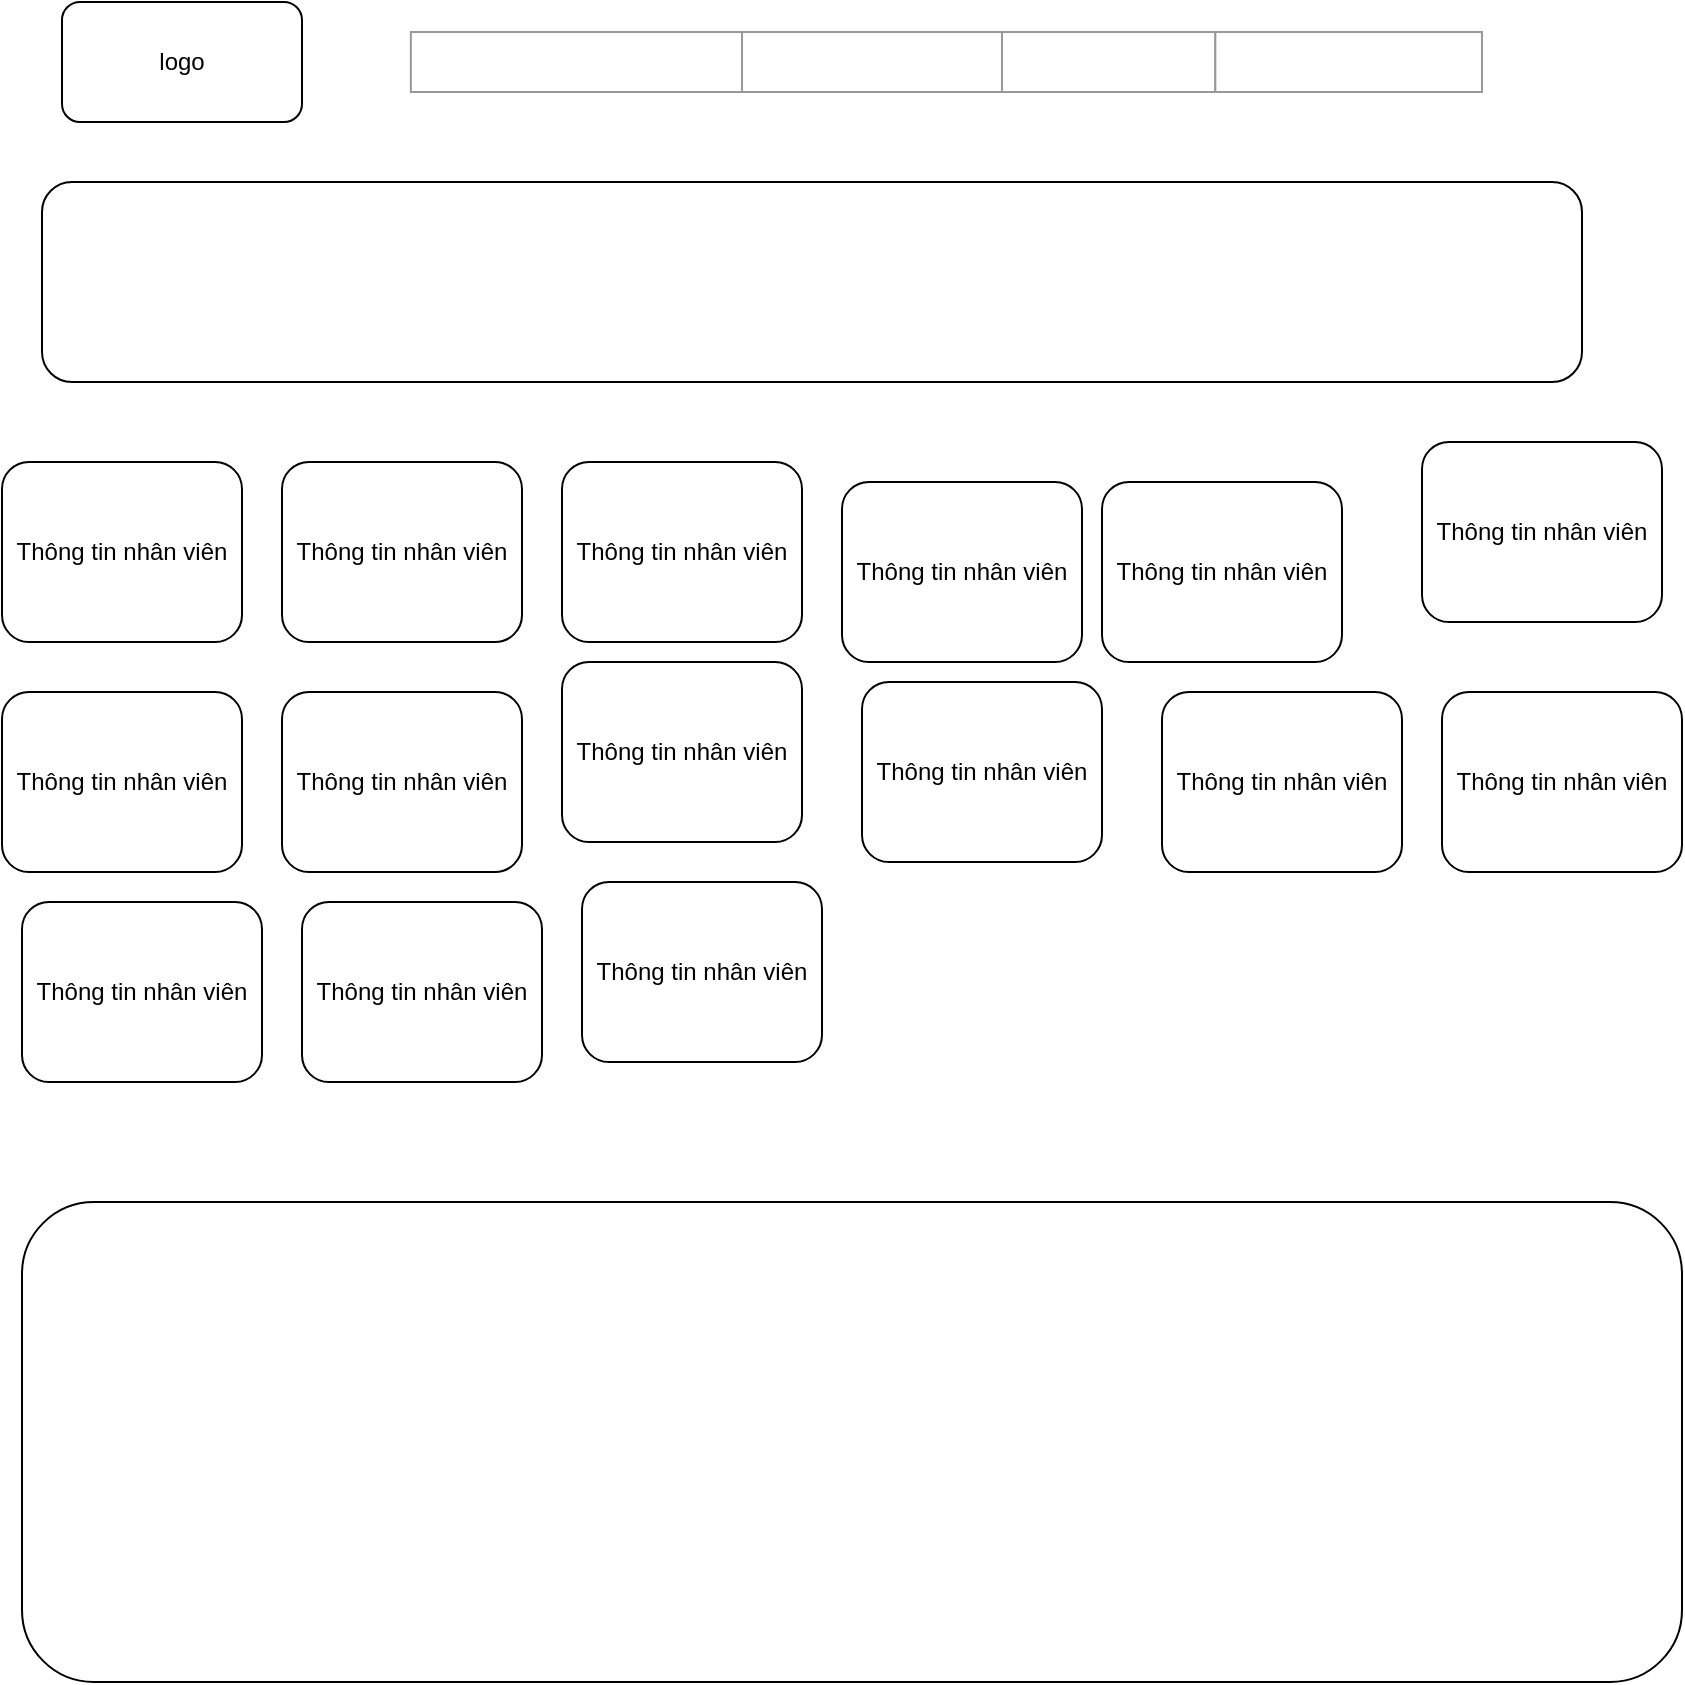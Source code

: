 <mxfile>
    <diagram id="xrSKD4pblDtSTNLvikoF" name="Page-1">
        <mxGraphModel dx="884" dy="533" grid="1" gridSize="10" guides="1" tooltips="1" connect="1" arrows="1" fold="1" page="1" pageScale="1" pageWidth="850" pageHeight="1100" math="0" shadow="0">
            <root>
                <mxCell id="0"/>
                <mxCell id="1" parent="0"/>
                <mxCell id="2" value="logo" style="rounded=1;whiteSpace=wrap;html=1;" vertex="1" parent="1">
                    <mxGeometry x="30" y="160" width="120" height="60" as="geometry"/>
                </mxCell>
                <mxCell id="3" value="Thông tin nhân viên" style="rounded=1;whiteSpace=wrap;html=1;" vertex="1" parent="1">
                    <mxGeometry y="390" width="120" height="90" as="geometry"/>
                </mxCell>
                <mxCell id="14" value="Thông tin nhân viên" style="rounded=1;whiteSpace=wrap;html=1;" vertex="1" parent="1">
                    <mxGeometry x="140" y="390" width="120" height="90" as="geometry"/>
                </mxCell>
                <mxCell id="15" value="Thông tin nhân viên" style="rounded=1;whiteSpace=wrap;html=1;" vertex="1" parent="1">
                    <mxGeometry x="280" y="390" width="120" height="90" as="geometry"/>
                </mxCell>
                <mxCell id="16" value="Thông tin nhân viên" style="rounded=1;whiteSpace=wrap;html=1;" vertex="1" parent="1">
                    <mxGeometry x="420" y="400" width="120" height="90" as="geometry"/>
                </mxCell>
                <mxCell id="17" value="Thông tin nhân viên" style="rounded=1;whiteSpace=wrap;html=1;" vertex="1" parent="1">
                    <mxGeometry x="550" y="400" width="120" height="90" as="geometry"/>
                </mxCell>
                <mxCell id="18" value="Thông tin nhân viên" style="rounded=1;whiteSpace=wrap;html=1;" vertex="1" parent="1">
                    <mxGeometry x="710" y="380" width="120" height="90" as="geometry"/>
                </mxCell>
                <mxCell id="19" value="Thông tin nhân viên" style="rounded=1;whiteSpace=wrap;html=1;" vertex="1" parent="1">
                    <mxGeometry y="505" width="120" height="90" as="geometry"/>
                </mxCell>
                <mxCell id="20" value="Thông tin nhân viên" style="rounded=1;whiteSpace=wrap;html=1;" vertex="1" parent="1">
                    <mxGeometry x="140" y="505" width="120" height="90" as="geometry"/>
                </mxCell>
                <mxCell id="21" value="Thông tin nhân viên" style="rounded=1;whiteSpace=wrap;html=1;" vertex="1" parent="1">
                    <mxGeometry x="280" y="490" width="120" height="90" as="geometry"/>
                </mxCell>
                <mxCell id="22" value="Thông tin nhân viên" style="rounded=1;whiteSpace=wrap;html=1;" vertex="1" parent="1">
                    <mxGeometry x="430" y="500" width="120" height="90" as="geometry"/>
                </mxCell>
                <mxCell id="23" value="Thông tin nhân viên" style="rounded=1;whiteSpace=wrap;html=1;" vertex="1" parent="1">
                    <mxGeometry x="580" y="505" width="120" height="90" as="geometry"/>
                </mxCell>
                <mxCell id="24" value="Thông tin nhân viên" style="rounded=1;whiteSpace=wrap;html=1;" vertex="1" parent="1">
                    <mxGeometry x="720" y="505" width="120" height="90" as="geometry"/>
                </mxCell>
                <mxCell id="28" value="Thông tin nhân viên" style="rounded=1;whiteSpace=wrap;html=1;" vertex="1" parent="1">
                    <mxGeometry x="10" y="610" width="120" height="90" as="geometry"/>
                </mxCell>
                <mxCell id="29" value="Thông tin nhân viên" style="rounded=1;whiteSpace=wrap;html=1;" vertex="1" parent="1">
                    <mxGeometry x="150" y="610" width="120" height="90" as="geometry"/>
                </mxCell>
                <mxCell id="30" value="Thông tin nhân viên" style="rounded=1;whiteSpace=wrap;html=1;" vertex="1" parent="1">
                    <mxGeometry x="290" y="600" width="120" height="90" as="geometry"/>
                </mxCell>
                <mxCell id="31" value="" style="strokeWidth=1;shadow=0;dashed=0;align=center;html=1;shape=mxgraph.mockup.forms.rrect;rSize=0;strokeColor=#999999;fontColor=#FFFFFF;" vertex="1" parent="1">
                    <mxGeometry x="240" y="175" width="500" height="30" as="geometry"/>
                </mxCell>
                <mxCell id="34" value="&amp;nbsp;nhân viên" style="strokeColor=inherit;fillColor=inherit;gradientColor=inherit;strokeWidth=1;shadow=0;dashed=0;align=center;html=1;shape=mxgraph.mockup.forms.rrect;rSize=0;fontSize=17;fontColor=#FFFFFF;" vertex="1" parent="31">
                    <mxGeometry x="-35.568" width="168.592" height="30" as="geometry"/>
                </mxCell>
                <mxCell id="35" value="Phòng ban&lt;span style=&quot;white-space: pre&quot;&gt;&#9;&lt;/span&gt;" style="strokeColor=inherit;fillColor=inherit;gradientColor=inherit;strokeWidth=1;shadow=0;dashed=0;align=center;html=1;shape=mxgraph.mockup.forms.rrect;rSize=0;fontSize=17;fontColor=#FFFFFF;" vertex="1" parent="31">
                    <mxGeometry x="130" width="163.34" height="30" as="geometry"/>
                </mxCell>
                <mxCell id="36" value="Bảng lương" style="strokeColor=inherit;fillColor=inherit;gradientColor=inherit;strokeWidth=1;shadow=0;dashed=0;align=center;html=1;shape=mxgraph.mockup.forms.rrect;rSize=0;fontSize=17;fontColor=#FFFFFF;" vertex="1" parent="31">
                    <mxGeometry x="260" width="106.67" height="30" as="geometry"/>
                </mxCell>
                <mxCell id="37" value="Search" style="strokeColor=inherit;fillColor=inherit;gradientColor=inherit;strokeWidth=1;shadow=0;dashed=0;align=center;html=1;shape=mxgraph.mockup.forms.rrect;rSize=0;fontSize=17;fontColor=#FFFFFF;" vertex="1" parent="31">
                    <mxGeometry x="366.67" width="133.33" height="30" as="geometry"/>
                </mxCell>
                <mxCell id="44" value="&lt;font style=&quot;font-size: 61px&quot;&gt;Footer&lt;/font&gt;" style="rounded=1;whiteSpace=wrap;html=1;fontColor=#FFFFFF;" vertex="1" parent="1">
                    <mxGeometry x="10" y="760" width="830" height="240" as="geometry"/>
                </mxCell>
                <mxCell id="jx30DOzyCBDGuHyTREh_-45" value="&lt;font style=&quot;font-size: 32px&quot;&gt;ứng dụng quản lý nhân sự v 1.0&lt;/font&gt;" style="rounded=1;whiteSpace=wrap;html=1;fontSize=61;fontColor=#FFFFFF;" vertex="1" parent="1">
                    <mxGeometry x="20" y="250" width="770" height="100" as="geometry"/>
                </mxCell>
            </root>
        </mxGraphModel>
    </diagram>
    <diagram id="xZlqeCVgIDLxAAvVRLTq" name="Page-2">
        <mxGraphModel dx="884" dy="533" grid="1" gridSize="10" guides="1" tooltips="1" connect="1" arrows="1" fold="1" page="1" pageScale="1" pageWidth="850" pageHeight="1100" math="0" shadow="0">
            <root>
                <mxCell id="zhJwpOfVnERLj-FTUr_P-0"/>
                <mxCell id="zhJwpOfVnERLj-FTUr_P-1" parent="zhJwpOfVnERLj-FTUr_P-0"/>
                <mxCell id="JBhKuQc_ZCQcYCDoLCX9-0" value="logo" style="rounded=1;whiteSpace=wrap;html=1;" vertex="1" parent="zhJwpOfVnERLj-FTUr_P-1">
                    <mxGeometry x="30" y="160" width="120" height="60" as="geometry"/>
                </mxCell>
                <mxCell id="JBhKuQc_ZCQcYCDoLCX9-1" value="" style="strokeWidth=1;shadow=0;dashed=0;align=center;html=1;shape=mxgraph.mockup.forms.rrect;rSize=0;strokeColor=#999999;fontColor=#FFFFFF;" vertex="1" parent="zhJwpOfVnERLj-FTUr_P-1">
                    <mxGeometry x="240" y="175" width="500" height="30" as="geometry"/>
                </mxCell>
                <mxCell id="JBhKuQc_ZCQcYCDoLCX9-2" value="&amp;nbsp;nhân viên" style="strokeColor=inherit;fillColor=inherit;gradientColor=inherit;strokeWidth=1;shadow=0;dashed=0;align=center;html=1;shape=mxgraph.mockup.forms.rrect;rSize=0;fontSize=17;fontColor=#FFFFFF;" vertex="1" parent="JBhKuQc_ZCQcYCDoLCX9-1">
                    <mxGeometry x="-35.568" width="168.592" height="30" as="geometry"/>
                </mxCell>
                <mxCell id="JBhKuQc_ZCQcYCDoLCX9-3" value="Phòng ban&lt;span style=&quot;white-space: pre&quot;&gt;&#9;&lt;/span&gt;" style="strokeColor=inherit;fillColor=inherit;gradientColor=inherit;strokeWidth=1;shadow=0;dashed=0;align=center;html=1;shape=mxgraph.mockup.forms.rrect;rSize=0;fontSize=17;fontColor=#FFFFFF;" vertex="1" parent="JBhKuQc_ZCQcYCDoLCX9-1">
                    <mxGeometry x="130" width="163.34" height="30" as="geometry"/>
                </mxCell>
                <mxCell id="JBhKuQc_ZCQcYCDoLCX9-4" value="Bảng lương" style="strokeColor=inherit;fillColor=inherit;gradientColor=inherit;strokeWidth=1;shadow=0;dashed=0;align=center;html=1;shape=mxgraph.mockup.forms.rrect;rSize=0;fontSize=17;fontColor=#FFFFFF;" vertex="1" parent="JBhKuQc_ZCQcYCDoLCX9-1">
                    <mxGeometry x="260" width="106.67" height="30" as="geometry"/>
                </mxCell>
                <mxCell id="JBhKuQc_ZCQcYCDoLCX9-5" value="Search" style="strokeColor=inherit;fillColor=inherit;gradientColor=inherit;strokeWidth=1;shadow=0;dashed=0;align=center;html=1;shape=mxgraph.mockup.forms.rrect;rSize=0;fontSize=17;fontColor=#FFFFFF;" vertex="1" parent="JBhKuQc_ZCQcYCDoLCX9-1">
                    <mxGeometry x="366.67" width="133.33" height="30" as="geometry"/>
                </mxCell>
                <mxCell id="LADiUqrZlfsCnjszALta-0" value="&lt;font style=&quot;font-size: 61px&quot;&gt;Footer&lt;/font&gt;" style="rounded=1;whiteSpace=wrap;html=1;fontColor=#FFFFFF;" vertex="1" parent="zhJwpOfVnERLj-FTUr_P-1">
                    <mxGeometry x="30" y="760" width="810" height="240" as="geometry"/>
                </mxCell>
                <mxCell id="v8rDXYqr5k51gSlupI5j-0" value="phòng ban" style="rounded=1;whiteSpace=wrap;html=1;" vertex="1" parent="zhJwpOfVnERLj-FTUr_P-1">
                    <mxGeometry x="120" y="380" width="120" height="90" as="geometry"/>
                </mxCell>
                <mxCell id="v8rDXYqr5k51gSlupI5j-1" value="phòng ban" style="rounded=1;whiteSpace=wrap;html=1;" vertex="1" parent="zhJwpOfVnERLj-FTUr_P-1">
                    <mxGeometry x="390" y="380" width="120" height="90" as="geometry"/>
                </mxCell>
                <mxCell id="v8rDXYqr5k51gSlupI5j-2" value="phòng ban" style="rounded=1;whiteSpace=wrap;html=1;" vertex="1" parent="zhJwpOfVnERLj-FTUr_P-1">
                    <mxGeometry x="640" y="360" width="120" height="90" as="geometry"/>
                </mxCell>
                <mxCell id="v8rDXYqr5k51gSlupI5j-3" value="phòng ban" style="rounded=1;whiteSpace=wrap;html=1;" vertex="1" parent="zhJwpOfVnERLj-FTUr_P-1">
                    <mxGeometry x="110" y="510" width="120" height="90" as="geometry"/>
                </mxCell>
                <mxCell id="v8rDXYqr5k51gSlupI5j-4" value="phòng ban" style="rounded=1;whiteSpace=wrap;html=1;" vertex="1" parent="zhJwpOfVnERLj-FTUr_P-1">
                    <mxGeometry x="390" y="510" width="120" height="90" as="geometry"/>
                </mxCell>
                <mxCell id="v8rDXYqr5k51gSlupI5j-5" value="phòng ban" style="rounded=1;whiteSpace=wrap;html=1;" vertex="1" parent="zhJwpOfVnERLj-FTUr_P-1">
                    <mxGeometry x="640" y="505" width="120" height="90" as="geometry"/>
                </mxCell>
                <mxCell id="tUgV2vyYr7yUejmOpSwS-0" value="&lt;font style=&quot;font-size: 32px&quot;&gt;ứng dụng quản lý nhân sự v 1.0&lt;/font&gt;" style="rounded=1;whiteSpace=wrap;html=1;fontSize=61;fontColor=#FFFFFF;" vertex="1" parent="zhJwpOfVnERLj-FTUr_P-1">
                    <mxGeometry x="20" y="250" width="770" height="100" as="geometry"/>
                </mxCell>
            </root>
        </mxGraphModel>
    </diagram>
    <diagram id="3d4XCFLpi4u9kOAvk1s-" name="Page-3">
        <mxGraphModel dx="884" dy="533" grid="1" gridSize="10" guides="1" tooltips="1" connect="1" arrows="1" fold="1" page="1" pageScale="1" pageWidth="850" pageHeight="1100" math="0" shadow="0">
            <root>
                <mxCell id="IO4w3mI0YF8K2VRyWOKd-0"/>
                <mxCell id="IO4w3mI0YF8K2VRyWOKd-1" parent="IO4w3mI0YF8K2VRyWOKd-0"/>
                <mxCell id="7HwdLnJLoZGNdSvbk9CM-0" value="logo" style="rounded=1;whiteSpace=wrap;html=1;" vertex="1" parent="IO4w3mI0YF8K2VRyWOKd-1">
                    <mxGeometry x="30" y="160" width="120" height="60" as="geometry"/>
                </mxCell>
                <mxCell id="7HwdLnJLoZGNdSvbk9CM-1" value="" style="strokeWidth=1;shadow=0;dashed=0;align=center;html=1;shape=mxgraph.mockup.forms.rrect;rSize=0;strokeColor=#999999;fontColor=#FFFFFF;" vertex="1" parent="IO4w3mI0YF8K2VRyWOKd-1">
                    <mxGeometry x="240" y="175" width="500" height="30" as="geometry"/>
                </mxCell>
                <mxCell id="7HwdLnJLoZGNdSvbk9CM-2" value="&amp;nbsp;nhân viên" style="strokeColor=inherit;fillColor=inherit;gradientColor=inherit;strokeWidth=1;shadow=0;dashed=0;align=center;html=1;shape=mxgraph.mockup.forms.rrect;rSize=0;fontSize=17;fontColor=#FFFFFF;" vertex="1" parent="7HwdLnJLoZGNdSvbk9CM-1">
                    <mxGeometry x="-35.568" width="168.592" height="30" as="geometry"/>
                </mxCell>
                <mxCell id="7HwdLnJLoZGNdSvbk9CM-3" value="Phòng ban&lt;span style=&quot;white-space: pre&quot;&gt;&#9;&lt;/span&gt;" style="strokeColor=inherit;fillColor=inherit;gradientColor=inherit;strokeWidth=1;shadow=0;dashed=0;align=center;html=1;shape=mxgraph.mockup.forms.rrect;rSize=0;fontSize=17;fontColor=#FFFFFF;" vertex="1" parent="7HwdLnJLoZGNdSvbk9CM-1">
                    <mxGeometry x="130" width="163.34" height="30" as="geometry"/>
                </mxCell>
                <mxCell id="7HwdLnJLoZGNdSvbk9CM-4" value="Bảng lương" style="strokeColor=inherit;fillColor=inherit;gradientColor=inherit;strokeWidth=1;shadow=0;dashed=0;align=center;html=1;shape=mxgraph.mockup.forms.rrect;rSize=0;fontSize=17;fontColor=#FFFFFF;" vertex="1" parent="7HwdLnJLoZGNdSvbk9CM-1">
                    <mxGeometry x="260" width="106.67" height="30" as="geometry"/>
                </mxCell>
                <mxCell id="7HwdLnJLoZGNdSvbk9CM-5" value="Search" style="strokeColor=inherit;fillColor=inherit;gradientColor=inherit;strokeWidth=1;shadow=0;dashed=0;align=center;html=1;shape=mxgraph.mockup.forms.rrect;rSize=0;fontSize=17;fontColor=#FFFFFF;" vertex="1" parent="7HwdLnJLoZGNdSvbk9CM-1">
                    <mxGeometry x="366.67" width="133.33" height="30" as="geometry"/>
                </mxCell>
                <mxCell id="7HwdLnJLoZGNdSvbk9CM-6" value="&lt;font style=&quot;font-size: 61px&quot;&gt;Footer&lt;/font&gt;" style="rounded=1;whiteSpace=wrap;html=1;fontColor=#FFFFFF;" vertex="1" parent="IO4w3mI0YF8K2VRyWOKd-1">
                    <mxGeometry x="20" y="760" width="820" height="240" as="geometry"/>
                </mxCell>
                <mxCell id="7HwdLnJLoZGNdSvbk9CM-7" value="&lt;font style=&quot;font-size: 32px&quot;&gt;ứng dụng quản lý nhân sự v 1.0&lt;/font&gt;" style="rounded=1;whiteSpace=wrap;html=1;fontSize=61;fontColor=#FFFFFF;" vertex="1" parent="IO4w3mI0YF8K2VRyWOKd-1">
                    <mxGeometry x="20" y="250" width="770" height="100" as="geometry"/>
                </mxCell>
                <mxCell id="7HwdLnJLoZGNdSvbk9CM-8" value="thông tin lương nhân viên" style="rounded=0;whiteSpace=wrap;html=1;fontSize=12;fontColor=#FFFFFF;" vertex="1" parent="IO4w3mI0YF8K2VRyWOKd-1">
                    <mxGeometry x="110" y="430" width="120" height="60" as="geometry"/>
                </mxCell>
                <mxCell id="7HwdLnJLoZGNdSvbk9CM-13" value="thông tin lương nhân viên" style="rounded=0;whiteSpace=wrap;html=1;fontSize=12;fontColor=#FFFFFF;" vertex="1" parent="IO4w3mI0YF8K2VRyWOKd-1">
                    <mxGeometry x="290" y="430" width="120" height="60" as="geometry"/>
                </mxCell>
                <mxCell id="7HwdLnJLoZGNdSvbk9CM-14" value="thông tin lương nhân viên" style="rounded=0;whiteSpace=wrap;html=1;fontSize=12;fontColor=#FFFFFF;" vertex="1" parent="IO4w3mI0YF8K2VRyWOKd-1">
                    <mxGeometry x="550" y="430" width="120" height="60" as="geometry"/>
                </mxCell>
                <mxCell id="7HwdLnJLoZGNdSvbk9CM-15" value="thông tin lương nhân viên" style="rounded=0;whiteSpace=wrap;html=1;fontSize=12;fontColor=#FFFFFF;" vertex="1" parent="IO4w3mI0YF8K2VRyWOKd-1">
                    <mxGeometry x="560" y="520" width="120" height="60" as="geometry"/>
                </mxCell>
                <mxCell id="7HwdLnJLoZGNdSvbk9CM-16" value="thông tin lương nhân viên" style="rounded=0;whiteSpace=wrap;html=1;fontSize=12;fontColor=#FFFFFF;" vertex="1" parent="IO4w3mI0YF8K2VRyWOKd-1">
                    <mxGeometry x="290" y="510" width="120" height="60" as="geometry"/>
                </mxCell>
                <mxCell id="7HwdLnJLoZGNdSvbk9CM-17" value="thông tin lương nhân viên" style="rounded=0;whiteSpace=wrap;html=1;fontSize=12;fontColor=#FFFFFF;" vertex="1" parent="IO4w3mI0YF8K2VRyWOKd-1">
                    <mxGeometry x="100" y="550" width="120" height="60" as="geometry"/>
                </mxCell>
                <mxCell id="7HwdLnJLoZGNdSvbk9CM-18" value="thông tin lương nhân viên" style="rounded=0;whiteSpace=wrap;html=1;fontSize=12;fontColor=#FFFFFF;" vertex="1" parent="IO4w3mI0YF8K2VRyWOKd-1">
                    <mxGeometry x="300" y="610" width="120" height="60" as="geometry"/>
                </mxCell>
                <mxCell id="qKQLFzNY3T3bBcHiWxG9-0" value="thông tin lương nhân viên" style="rounded=0;whiteSpace=wrap;html=1;fontSize=12;fontColor=#FFFFFF;" vertex="1" parent="IO4w3mI0YF8K2VRyWOKd-1">
                    <mxGeometry x="100" y="630" width="120" height="60" as="geometry"/>
                </mxCell>
                <mxCell id="qKQLFzNY3T3bBcHiWxG9-1" value="thông tin lương nhân viên" style="rounded=0;whiteSpace=wrap;html=1;fontSize=12;fontColor=#FFFFFF;" vertex="1" parent="IO4w3mI0YF8K2VRyWOKd-1">
                    <mxGeometry x="550" y="620" width="120" height="60" as="geometry"/>
                </mxCell>
                <mxCell id="qKQLFzNY3T3bBcHiWxG9-3" value="" style="strokeWidth=1;shadow=0;dashed=0;align=center;html=1;shape=mxgraph.mockup.rrect;rSize=10;strokeColor=#666666;fontSize=9;fontColor=#EBEBEB;" vertex="1" parent="IO4w3mI0YF8K2VRyWOKd-1">
                    <mxGeometry x="30" y="380" width="70" height="100" as="geometry"/>
                </mxCell>
                <mxCell id="qKQLFzNY3T3bBcHiWxG9-4" value="&lt;font color=&quot;#ffffff&quot;&gt;tăng&lt;/font&gt;" style="strokeColor=inherit;fillColor=inherit;gradientColor=inherit;strokeWidth=1;shadow=0;dashed=0;align=center;html=1;shape=mxgraph.mockup.rrect;rSize=0;fontSize=17;fontColor=#666666;fontStyle=1;resizeWidth=1;" vertex="1" parent="qKQLFzNY3T3bBcHiWxG9-3">
                    <mxGeometry width="70" height="50" relative="1" as="geometry">
                        <mxPoint y="50" as="offset"/>
                    </mxGeometry>
                </mxCell>
                <mxCell id="qKQLFzNY3T3bBcHiWxG9-5" value="&lt;font color=&quot;#ffffff&quot;&gt;giảm&lt;/font&gt;" style="strokeColor=inherit;fillColor=inherit;gradientColor=inherit;strokeWidth=1;shadow=0;dashed=0;align=center;html=1;shape=mxgraph.mockup.rrect;rSize=0;fontSize=17;fontColor=#666666;fontStyle=1;resizeWidth=1;" vertex="1" parent="qKQLFzNY3T3bBcHiWxG9-3">
                    <mxGeometry width="70" height="50" relative="1" as="geometry">
                        <mxPoint y="100" as="offset"/>
                    </mxGeometry>
                </mxCell>
                <mxCell id="qKQLFzNY3T3bBcHiWxG9-6" value="" style="strokeColor=inherit;fillColor=inherit;gradientColor=inherit;strokeWidth=1;shadow=0;dashed=0;align=center;html=1;shape=mxgraph.mockup.bottomButton;rSize=10;fontSize=17;fontColor=#666666;fontStyle=1;resizeWidth=1;" vertex="1" parent="qKQLFzNY3T3bBcHiWxG9-3">
                    <mxGeometry y="1" width="70" height="1" relative="1" as="geometry">
                        <mxPoint y="-1" as="offset"/>
                    </mxGeometry>
                </mxCell>
                <mxCell id="qKQLFzNY3T3bBcHiWxG9-7" value="lọc" style="strokeWidth=1;shadow=0;dashed=0;align=center;html=1;shape=mxgraph.mockup.topButton;rSize=10;fontSize=17;fontColor=#ffffff;fontStyle=1;fillColor=#008cff;strokeColor=#008cff;resizeWidth=1;" vertex="1" parent="qKQLFzNY3T3bBcHiWxG9-3">
                    <mxGeometry width="70" height="50" relative="1" as="geometry">
                        <mxPoint as="offset"/>
                    </mxGeometry>
                </mxCell>
            </root>
        </mxGraphModel>
    </diagram>
    <diagram id="ej8BGrboBhyA8uUm1Zpt" name="Page-4">
        <mxGraphModel dx="884" dy="533" grid="1" gridSize="10" guides="1" tooltips="1" connect="1" arrows="1" fold="1" page="1" pageScale="1" pageWidth="850" pageHeight="1100" math="0" shadow="0">
            <root>
                <mxCell id="yXEfPm9i5ofALDDupotC-0"/>
                <mxCell id="yXEfPm9i5ofALDDupotC-1" parent="yXEfPm9i5ofALDDupotC-0"/>
                <mxCell id="0QtW11-q0zinp5iRy1L7-0" value="logo" style="rounded=1;whiteSpace=wrap;html=1;" vertex="1" parent="yXEfPm9i5ofALDDupotC-1">
                    <mxGeometry x="30" y="160" width="120" height="60" as="geometry"/>
                </mxCell>
                <mxCell id="0QtW11-q0zinp5iRy1L7-1" value="" style="strokeWidth=1;shadow=0;dashed=0;align=center;html=1;shape=mxgraph.mockup.forms.rrect;rSize=0;strokeColor=#999999;fontColor=#FFFFFF;" vertex="1" parent="yXEfPm9i5ofALDDupotC-1">
                    <mxGeometry x="240" y="175" width="500" height="30" as="geometry"/>
                </mxCell>
                <mxCell id="0QtW11-q0zinp5iRy1L7-2" value="&amp;nbsp;nhân viên" style="strokeColor=inherit;fillColor=inherit;gradientColor=inherit;strokeWidth=1;shadow=0;dashed=0;align=center;html=1;shape=mxgraph.mockup.forms.rrect;rSize=0;fontSize=17;fontColor=#FFFFFF;" vertex="1" parent="0QtW11-q0zinp5iRy1L7-1">
                    <mxGeometry x="-35.568" width="168.592" height="30" as="geometry"/>
                </mxCell>
                <mxCell id="0QtW11-q0zinp5iRy1L7-3" value="Phòng ban&lt;span style=&quot;white-space: pre&quot;&gt;&#9;&lt;/span&gt;" style="strokeColor=inherit;fillColor=inherit;gradientColor=inherit;strokeWidth=1;shadow=0;dashed=0;align=center;html=1;shape=mxgraph.mockup.forms.rrect;rSize=0;fontSize=17;fontColor=#FFFFFF;" vertex="1" parent="0QtW11-q0zinp5iRy1L7-1">
                    <mxGeometry x="130" width="163.34" height="30" as="geometry"/>
                </mxCell>
                <mxCell id="0QtW11-q0zinp5iRy1L7-4" value="Bảng lương" style="strokeColor=inherit;fillColor=inherit;gradientColor=inherit;strokeWidth=1;shadow=0;dashed=0;align=center;html=1;shape=mxgraph.mockup.forms.rrect;rSize=0;fontSize=17;fontColor=#FFFFFF;" vertex="1" parent="0QtW11-q0zinp5iRy1L7-1">
                    <mxGeometry x="260" width="106.67" height="30" as="geometry"/>
                </mxCell>
                <mxCell id="0QtW11-q0zinp5iRy1L7-5" value="Search" style="strokeColor=inherit;fillColor=inherit;gradientColor=inherit;strokeWidth=1;shadow=0;dashed=0;align=center;html=1;shape=mxgraph.mockup.forms.rrect;rSize=0;fontSize=17;fontColor=#FFFFFF;" vertex="1" parent="0QtW11-q0zinp5iRy1L7-1">
                    <mxGeometry x="366.67" width="133.33" height="30" as="geometry"/>
                </mxCell>
                <mxCell id="0QtW11-q0zinp5iRy1L7-6" value="&lt;font style=&quot;font-size: 61px&quot;&gt;Footer&lt;/font&gt;" style="rounded=1;whiteSpace=wrap;html=1;fontColor=#FFFFFF;" vertex="1" parent="yXEfPm9i5ofALDDupotC-1">
                    <mxGeometry x="20" y="760" width="820" height="240" as="geometry"/>
                </mxCell>
                <mxCell id="0QtW11-q0zinp5iRy1L7-7" value="&lt;font style=&quot;font-size: 32px&quot;&gt;ứng dụng quản lý nhân sự v 1.0&lt;/font&gt;" style="rounded=1;whiteSpace=wrap;html=1;fontSize=61;fontColor=#FFFFFF;" vertex="1" parent="yXEfPm9i5ofALDDupotC-1">
                    <mxGeometry x="20" y="250" width="770" height="100" as="geometry"/>
                </mxCell>
                <mxCell id="0QtW11-q0zinp5iRy1L7-8" value="tìm kiếm có dấu" style="strokeWidth=1;shadow=0;dashed=0;align=center;html=1;shape=mxgraph.mockup.forms.searchBox;strokeColor=#999999;mainText=;strokeColor2=#008cff;fontColor=#E6E6E6;fontSize=17;align=left;spacingLeft=3;" vertex="1" parent="yXEfPm9i5ofALDDupotC-1">
                    <mxGeometry x="50" y="430" width="150" height="30" as="geometry"/>
                </mxCell>
                <mxCell id="0QtW11-q0zinp5iRy1L7-9" value="nhân viên 1" style="strokeWidth=1;shadow=0;dashed=0;align=center;html=1;shape=mxgraph.mockup.text.textBox;fontColor=#F5F5F5;align=left;fontSize=17;spacingLeft=4;spacingTop=-3;strokeColor=#666666;mainText=" vertex="1" parent="yXEfPm9i5ofALDDupotC-1">
                    <mxGeometry x="50" y="490" width="150" height="30" as="geometry"/>
                </mxCell>
                <mxCell id="0QtW11-q0zinp5iRy1L7-10" value="nhân viên 2" style="strokeWidth=1;shadow=0;dashed=0;align=center;html=1;shape=mxgraph.mockup.text.textBox;fontColor=#F5F5F5;align=left;fontSize=17;spacingLeft=4;spacingTop=-3;strokeColor=#666666;mainText=" vertex="1" parent="yXEfPm9i5ofALDDupotC-1">
                    <mxGeometry x="50" y="520" width="150" height="30" as="geometry"/>
                </mxCell>
                <mxCell id="0QtW11-q0zinp5iRy1L7-13" value="nhân viên 3" style="strokeWidth=1;shadow=0;dashed=0;align=center;html=1;shape=mxgraph.mockup.text.textBox;fontColor=#F5F5F5;align=left;fontSize=17;spacingLeft=4;spacingTop=-3;strokeColor=#666666;mainText=" vertex="1" parent="yXEfPm9i5ofALDDupotC-1">
                    <mxGeometry x="50" y="550" width="150" height="30" as="geometry"/>
                </mxCell>
                <mxCell id="0QtW11-q0zinp5iRy1L7-14" value="nhân viên 4" style="strokeWidth=1;shadow=0;dashed=0;align=center;html=1;shape=mxgraph.mockup.text.textBox;fontColor=#F5F5F5;align=left;fontSize=17;spacingLeft=4;spacingTop=-3;strokeColor=#666666;mainText=" vertex="1" parent="yXEfPm9i5ofALDDupotC-1">
                    <mxGeometry x="50" y="580" width="150" height="30" as="geometry"/>
                </mxCell>
                <mxCell id="0QtW11-q0zinp5iRy1L7-15" value="nhân viên 5" style="strokeWidth=1;shadow=0;dashed=0;align=center;html=1;shape=mxgraph.mockup.text.textBox;fontColor=#F5F5F5;align=left;fontSize=17;spacingLeft=4;spacingTop=-3;strokeColor=#666666;mainText=" vertex="1" parent="yXEfPm9i5ofALDDupotC-1">
                    <mxGeometry x="50" y="610" width="150" height="30" as="geometry"/>
                </mxCell>
            </root>
        </mxGraphModel>
    </diagram>
    <diagram id="35V62CXaKaTTB0WGKbxB" name="Page-5">
        <mxGraphModel dx="1734" dy="533" grid="1" gridSize="10" guides="1" tooltips="1" connect="1" arrows="1" fold="1" page="1" pageScale="1" pageWidth="850" pageHeight="1100" background="none" math="0" shadow="0">
            <root>
                <mxCell id="qHQgZthd8pt-f03xGXqW-0"/>
                <mxCell id="qHQgZthd8pt-f03xGXqW-1" parent="qHQgZthd8pt-f03xGXqW-0"/>
                <mxCell id="qHQgZthd8pt-f03xGXqW-2" value="sơ đồ điều hướng" style="rounded=0;whiteSpace=wrap;html=1;fontSize=20;fontColor=#000000;labelBackgroundColor=default;" vertex="1" parent="qHQgZthd8pt-f03xGXqW-1">
                    <mxGeometry x="190" y="110" width="390" height="60" as="geometry"/>
                </mxCell>
                <mxCell id="fnuuFJRwwJei_quOEoRx-0" value="header" style="rounded=0;whiteSpace=wrap;html=1;fontSize=20;fontColor=#000000;labelBackgroundColor=default;" vertex="1" parent="qHQgZthd8pt-f03xGXqW-1">
                    <mxGeometry x="340" y="260" width="120" height="60" as="geometry"/>
                </mxCell>
                <mxCell id="fnuuFJRwwJei_quOEoRx-2" value="phòng ban" style="rounded=0;whiteSpace=wrap;html=1;fontSize=20;fontColor=#000000;labelBackgroundColor=default;" vertex="1" parent="qHQgZthd8pt-f03xGXqW-1">
                    <mxGeometry x="290" y="460" width="120" height="60" as="geometry"/>
                </mxCell>
                <mxCell id="fnuuFJRwwJei_quOEoRx-3" value="nhan viên" style="rounded=0;whiteSpace=wrap;html=1;fontSize=20;fontColor=#000000;labelBackgroundColor=default;" vertex="1" parent="qHQgZthd8pt-f03xGXqW-1">
                    <mxGeometry x="90" y="460" width="120" height="60" as="geometry"/>
                </mxCell>
                <mxCell id="fnuuFJRwwJei_quOEoRx-30" value="" style="edgeStyle=none;html=1;fontSize=20;fontColor=#000000;labelBackgroundColor=default;" edge="1" parent="qHQgZthd8pt-f03xGXqW-1" source="fnuuFJRwwJei_quOEoRx-4" target="fnuuFJRwwJei_quOEoRx-29">
                    <mxGeometry relative="1" as="geometry"/>
                </mxCell>
                <mxCell id="fnuuFJRwwJei_quOEoRx-4" value="bảng lương&lt;span style=&quot;white-space: pre&quot;&gt;&#9;&lt;/span&gt;" style="rounded=0;whiteSpace=wrap;html=1;fontSize=20;fontColor=#000000;labelBackgroundColor=default;" vertex="1" parent="qHQgZthd8pt-f03xGXqW-1">
                    <mxGeometry x="480" y="460" width="130" height="60" as="geometry"/>
                </mxCell>
                <mxCell id="fnuuFJRwwJei_quOEoRx-33" value="" style="edgeStyle=none;html=1;fontSize=20;fontColor=#000000;labelBackgroundColor=default;" edge="1" parent="qHQgZthd8pt-f03xGXqW-1" source="fnuuFJRwwJei_quOEoRx-5" target="fnuuFJRwwJei_quOEoRx-32">
                    <mxGeometry relative="1" as="geometry"/>
                </mxCell>
                <mxCell id="fnuuFJRwwJei_quOEoRx-5" value="search" style="rounded=0;whiteSpace=wrap;html=1;fontSize=20;fontColor=#000000;labelBackgroundColor=default;" vertex="1" parent="qHQgZthd8pt-f03xGXqW-1">
                    <mxGeometry x="670" y="450" width="120" height="60" as="geometry"/>
                </mxCell>
                <mxCell id="fnuuFJRwwJei_quOEoRx-13" value="" style="shape=flexArrow;endArrow=classic;html=1;fontSize=20;fontColor=#000000;entryX=0.65;entryY=-0.05;entryDx=0;entryDy=0;entryPerimeter=0;labelBackgroundColor=default;" edge="1" parent="qHQgZthd8pt-f03xGXqW-1" target="fnuuFJRwwJei_quOEoRx-3">
                    <mxGeometry width="50" height="50" relative="1" as="geometry">
                        <mxPoint x="350" y="320" as="sourcePoint"/>
                        <mxPoint x="240" y="340" as="targetPoint"/>
                    </mxGeometry>
                </mxCell>
                <mxCell id="fnuuFJRwwJei_quOEoRx-15" value="" style="shape=flexArrow;endArrow=classic;html=1;fontSize=20;fontColor=#000000;exitX=0.425;exitY=1.017;exitDx=0;exitDy=0;exitPerimeter=0;labelBackgroundColor=default;" edge="1" parent="qHQgZthd8pt-f03xGXqW-1" source="fnuuFJRwwJei_quOEoRx-0" target="fnuuFJRwwJei_quOEoRx-2">
                    <mxGeometry width="50" height="50" relative="1" as="geometry">
                        <mxPoint x="390" y="330" as="sourcePoint"/>
                        <mxPoint x="450" y="350" as="targetPoint"/>
                    </mxGeometry>
                </mxCell>
                <mxCell id="fnuuFJRwwJei_quOEoRx-16" value="" style="shape=flexArrow;endArrow=classic;html=1;fontSize=20;fontColor=#000000;entryX=0.5;entryY=0;entryDx=0;entryDy=0;exitX=1;exitY=1;exitDx=0;exitDy=0;labelBackgroundColor=default;" edge="1" parent="qHQgZthd8pt-f03xGXqW-1" source="fnuuFJRwwJei_quOEoRx-0" target="fnuuFJRwwJei_quOEoRx-4">
                    <mxGeometry width="50" height="50" relative="1" as="geometry">
                        <mxPoint x="472.5" y="330" as="sourcePoint"/>
                        <mxPoint x="440" y="460" as="targetPoint"/>
                    </mxGeometry>
                </mxCell>
                <mxCell id="fnuuFJRwwJei_quOEoRx-18" value="" style="shape=flexArrow;endArrow=classic;html=1;fontSize=20;fontColor=#000000;entryX=0.425;entryY=0.017;entryDx=0;entryDy=0;exitX=1;exitY=0.25;exitDx=0;exitDy=0;entryPerimeter=0;labelBackgroundColor=default;" edge="1" parent="qHQgZthd8pt-f03xGXqW-1" source="fnuuFJRwwJei_quOEoRx-0" target="fnuuFJRwwJei_quOEoRx-5">
                    <mxGeometry width="50" height="50" relative="1" as="geometry">
                        <mxPoint x="480" y="280" as="sourcePoint"/>
                        <mxPoint x="560" y="420" as="targetPoint"/>
                    </mxGeometry>
                </mxCell>
                <mxCell id="fnuuFJRwwJei_quOEoRx-28" value="" style="edgeStyle=none;html=1;fontSize=20;fontColor=#000000;labelBackgroundColor=default;" edge="1" parent="qHQgZthd8pt-f03xGXqW-1" source="fnuuFJRwwJei_quOEoRx-21" target="fnuuFJRwwJei_quOEoRx-27">
                    <mxGeometry relative="1" as="geometry"/>
                </mxCell>
                <mxCell id="fnuuFJRwwJei_quOEoRx-21" value="thông tin nhân viên" style="rounded=1;whiteSpace=wrap;html=1;fontSize=20;fontColor=#000000;labelBackgroundColor=default;" vertex="1" parent="qHQgZthd8pt-f03xGXqW-1">
                    <mxGeometry x="10" y="570" width="70" height="80" as="geometry"/>
                </mxCell>
                <mxCell id="fnuuFJRwwJei_quOEoRx-22" value="thông tin nhân viên" style="rounded=1;whiteSpace=wrap;html=1;fontSize=20;fontColor=#000000;labelBackgroundColor=default;" vertex="1" parent="qHQgZthd8pt-f03xGXqW-1">
                    <mxGeometry x="115" y="570" width="75" height="90" as="geometry"/>
                </mxCell>
                <mxCell id="fnuuFJRwwJei_quOEoRx-24" value="" style="shape=flexArrow;endArrow=classic;html=1;fontSize=20;fontColor=#000000;labelBackgroundColor=default;" edge="1" parent="qHQgZthd8pt-f03xGXqW-1">
                    <mxGeometry width="50" height="50" relative="1" as="geometry">
                        <mxPoint x="100" y="520" as="sourcePoint"/>
                        <mxPoint x="40" y="560" as="targetPoint"/>
                    </mxGeometry>
                </mxCell>
                <mxCell id="fnuuFJRwwJei_quOEoRx-26" value="" style="shape=flexArrow;endArrow=classic;html=1;fontSize=20;fontColor=#000000;exitX=0.558;exitY=0.983;exitDx=0;exitDy=0;exitPerimeter=0;labelBackgroundColor=default;" edge="1" parent="qHQgZthd8pt-f03xGXqW-1" source="fnuuFJRwwJei_quOEoRx-3">
                    <mxGeometry width="50" height="50" relative="1" as="geometry">
                        <mxPoint x="210" y="530" as="sourcePoint"/>
                        <mxPoint x="150" y="570" as="targetPoint"/>
                    </mxGeometry>
                </mxCell>
                <mxCell id="fnuuFJRwwJei_quOEoRx-27" value="thông tin chi tiết" style="whiteSpace=wrap;html=1;fontSize=20;fontColor=#000000;rounded=1;labelBackgroundColor=default;" vertex="1" parent="qHQgZthd8pt-f03xGXqW-1">
                    <mxGeometry x="-15" y="730" width="120" height="60" as="geometry"/>
                </mxCell>
                <mxCell id="fnuuFJRwwJei_quOEoRx-29" value="lọc&amp;nbsp;" style="rhombus;whiteSpace=wrap;html=1;fontSize=20;fontColor=#000000;rounded=0;labelBackgroundColor=default;" vertex="1" parent="qHQgZthd8pt-f03xGXqW-1">
                    <mxGeometry x="500" y="590" width="80" height="80" as="geometry"/>
                </mxCell>
                <mxCell id="fnuuFJRwwJei_quOEoRx-35" value="" style="edgeStyle=none;html=1;fontSize=20;fontColor=#000000;labelBackgroundColor=default;" edge="1" parent="qHQgZthd8pt-f03xGXqW-1" source="fnuuFJRwwJei_quOEoRx-32" target="fnuuFJRwwJei_quOEoRx-34">
                    <mxGeometry relative="1" as="geometry"/>
                </mxCell>
                <mxCell id="fnuuFJRwwJei_quOEoRx-32" value="tên" style="ellipse;whiteSpace=wrap;html=1;fontSize=20;fontColor=#000000;rounded=0;labelBackgroundColor=default;" vertex="1" parent="qHQgZthd8pt-f03xGXqW-1">
                    <mxGeometry x="670" y="590" width="120" height="60" as="geometry"/>
                </mxCell>
                <mxCell id="fnuuFJRwwJei_quOEoRx-34" value="thông tin chi tiết" style="whiteSpace=wrap;html=1;fontSize=20;fontColor=#000000;rounded=0;labelBackgroundColor=default;" vertex="1" parent="qHQgZthd8pt-f03xGXqW-1">
                    <mxGeometry x="670" y="730" width="120" height="60" as="geometry"/>
                </mxCell>
                <mxCell id="fnuuFJRwwJei_quOEoRx-36" value="Footer" style="rounded=0;whiteSpace=wrap;html=1;fontSize=20;fontColor=#000000;labelBackgroundColor=default;" vertex="1" parent="qHQgZthd8pt-f03xGXqW-1">
                    <mxGeometry x="325" y="790" width="120" height="60" as="geometry"/>
                </mxCell>
                <mxCell id="fnuuFJRwwJei_quOEoRx-37" value="" style="shape=flexArrow;endArrow=classic;html=1;fontSize=20;fontColor=#000000;entryX=1;entryY=0.75;entryDx=0;entryDy=0;labelBackgroundColor=default;" edge="1" parent="qHQgZthd8pt-f03xGXqW-1" target="fnuuFJRwwJei_quOEoRx-3">
                    <mxGeometry width="50" height="50" relative="1" as="geometry">
                        <mxPoint x="325" y="785" as="sourcePoint"/>
                        <mxPoint x="375" y="735" as="targetPoint"/>
                    </mxGeometry>
                </mxCell>
                <mxCell id="fnuuFJRwwJei_quOEoRx-38" value="" style="shape=flexArrow;endArrow=classic;html=1;fontSize=20;fontColor=#000000;labelBackgroundColor=default;" edge="1" parent="qHQgZthd8pt-f03xGXqW-1">
                    <mxGeometry width="50" height="50" relative="1" as="geometry">
                        <mxPoint x="380" y="780" as="sourcePoint"/>
                        <mxPoint x="340" y="530" as="targetPoint"/>
                    </mxGeometry>
                </mxCell>
                <mxCell id="fnuuFJRwwJei_quOEoRx-39" value="" style="shape=flexArrow;endArrow=classic;html=1;fontSize=20;fontColor=#000000;entryX=0.25;entryY=1;entryDx=0;entryDy=0;labelBackgroundColor=default;" edge="1" parent="qHQgZthd8pt-f03xGXqW-1" target="fnuuFJRwwJei_quOEoRx-4">
                    <mxGeometry width="50" height="50" relative="1" as="geometry">
                        <mxPoint x="445" y="800" as="sourcePoint"/>
                        <mxPoint x="405" y="550" as="targetPoint"/>
                    </mxGeometry>
                </mxCell>
            </root>
        </mxGraphModel>
    </diagram>
</mxfile>